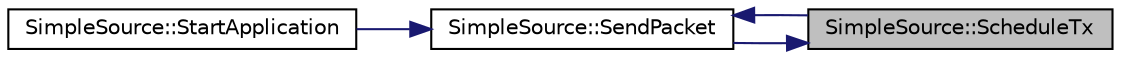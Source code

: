 digraph "SimpleSource::ScheduleTx"
{
 // LATEX_PDF_SIZE
  edge [fontname="Helvetica",fontsize="10",labelfontname="Helvetica",labelfontsize="10"];
  node [fontname="Helvetica",fontsize="10",shape=record];
  rankdir="RL";
  Node1 [label="SimpleSource::ScheduleTx",height=0.2,width=0.4,color="black", fillcolor="grey75", style="filled", fontcolor="black",tooltip=" "];
  Node1 -> Node2 [dir="back",color="midnightblue",fontsize="10",style="solid",fontname="Helvetica"];
  Node2 [label="SimpleSource::SendPacket",height=0.2,width=0.4,color="black", fillcolor="white", style="filled",URL="$class_simple_source.html#ae1b5c282b00b2e06301c5b8659082cd1",tooltip=" "];
  Node2 -> Node1 [dir="back",color="midnightblue",fontsize="10",style="solid",fontname="Helvetica"];
  Node2 -> Node3 [dir="back",color="midnightblue",fontsize="10",style="solid",fontname="Helvetica"];
  Node3 [label="SimpleSource::StartApplication",height=0.2,width=0.4,color="black", fillcolor="white", style="filled",URL="$class_simple_source.html#a081ae355f30d29afa055f20a1c7c9896",tooltip="Application specific startup code."];
}
